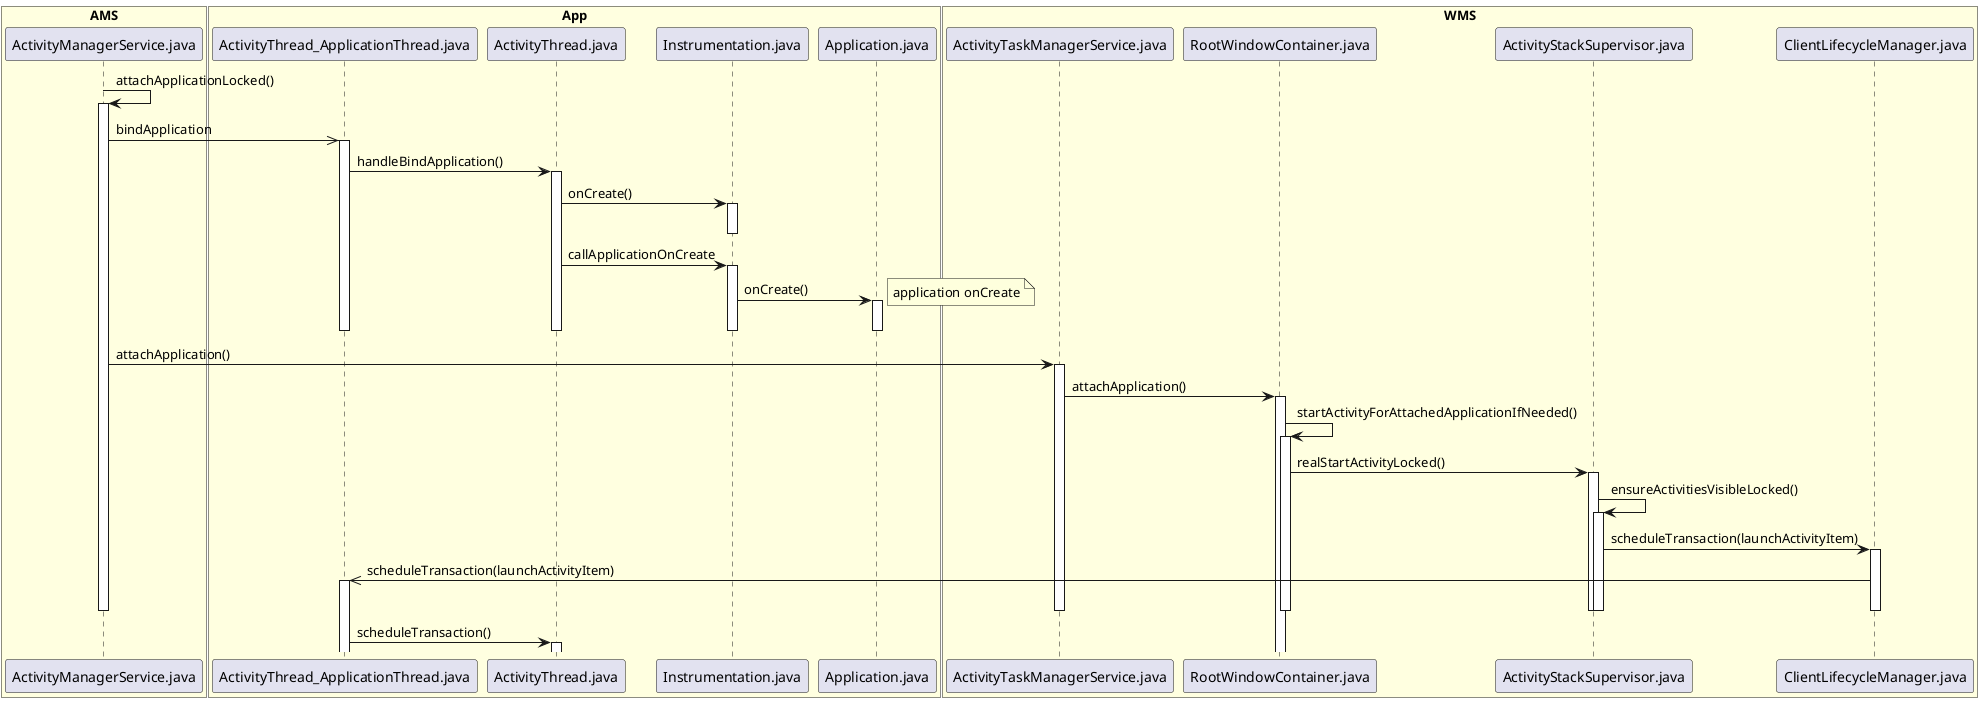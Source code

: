 @startuml

box "AMS"  #LightYellow
participant ActivityManagerService.java
end box

box "App" #LightYellow
participant ActivityThread_ApplicationThread.java
participant ActivityThread.java
participant Instrumentation.java
participant Application.java

end box

box "WMS"  #LightYellow
participant ActivityTaskManagerService.java
participant RootWindowContainer.java
participant ActivityStackSupervisor.java
participant ClientLifecycleManager.java
end box


ActivityManagerService.java -> ActivityManagerService.java:attachApplicationLocked()
activate ActivityManagerService.java

ActivityManagerService.java ->> ActivityThread_ApplicationThread.java:bindApplication
activate ActivityThread_ApplicationThread.java
ActivityThread_ApplicationThread.java -> ActivityThread.java:handleBindApplication()
activate ActivityThread.java
ActivityThread.java -> Instrumentation.java:onCreate()
activate Instrumentation.java
deactivate Instrumentation.java
ActivityThread.java -> Instrumentation.java:callApplicationOnCreate
activate Instrumentation.java
Instrumentation.java -> Application.java:onCreate()
activate Application.java
note right: application onCreate
deactivate Application.java
deactivate Instrumentation.java
deactivate ActivityThread.java
deactivate ActivityThread_ApplicationThread.java

ActivityManagerService.java -> ActivityTaskManagerService.java:attachApplication()
activate ActivityTaskManagerService.java
ActivityTaskManagerService.java -> RootWindowContainer.java:attachApplication()
activate RootWindowContainer.java
RootWindowContainer.java -> RootWindowContainer.java:startActivityForAttachedApplicationIfNeeded()
activate RootWindowContainer.java

RootWindowContainer.java -> ActivityStackSupervisor.java:realStartActivityLocked()
activate ActivityStackSupervisor.java
ActivityStackSupervisor.java -> ActivityStackSupervisor.java:ensureActivitiesVisibleLocked()
activate ActivityStackSupervisor.java
ActivityStackSupervisor.java -> ClientLifecycleManager.java:scheduleTransaction(launchActivityItem)
activate ClientLifecycleManager.java
ClientLifecycleManager.java ->> ActivityThread_ApplicationThread.java:scheduleTransaction(launchActivityItem)
activate ActivityThread_ApplicationThread.java
deactivate ClientLifecycleManager.java
deactivate ActivityStackSupervisor.java
deactivate ActivityStackSupervisor.java
deactivate ActivityTaskManagerService.java
deactivate RootWindowContainer.java
deactivate ActivityManagerService.java
ActivityThread_ApplicationThread.java -> ActivityThread.java:scheduleTransaction()
activate ActivityThread.java


@enduml